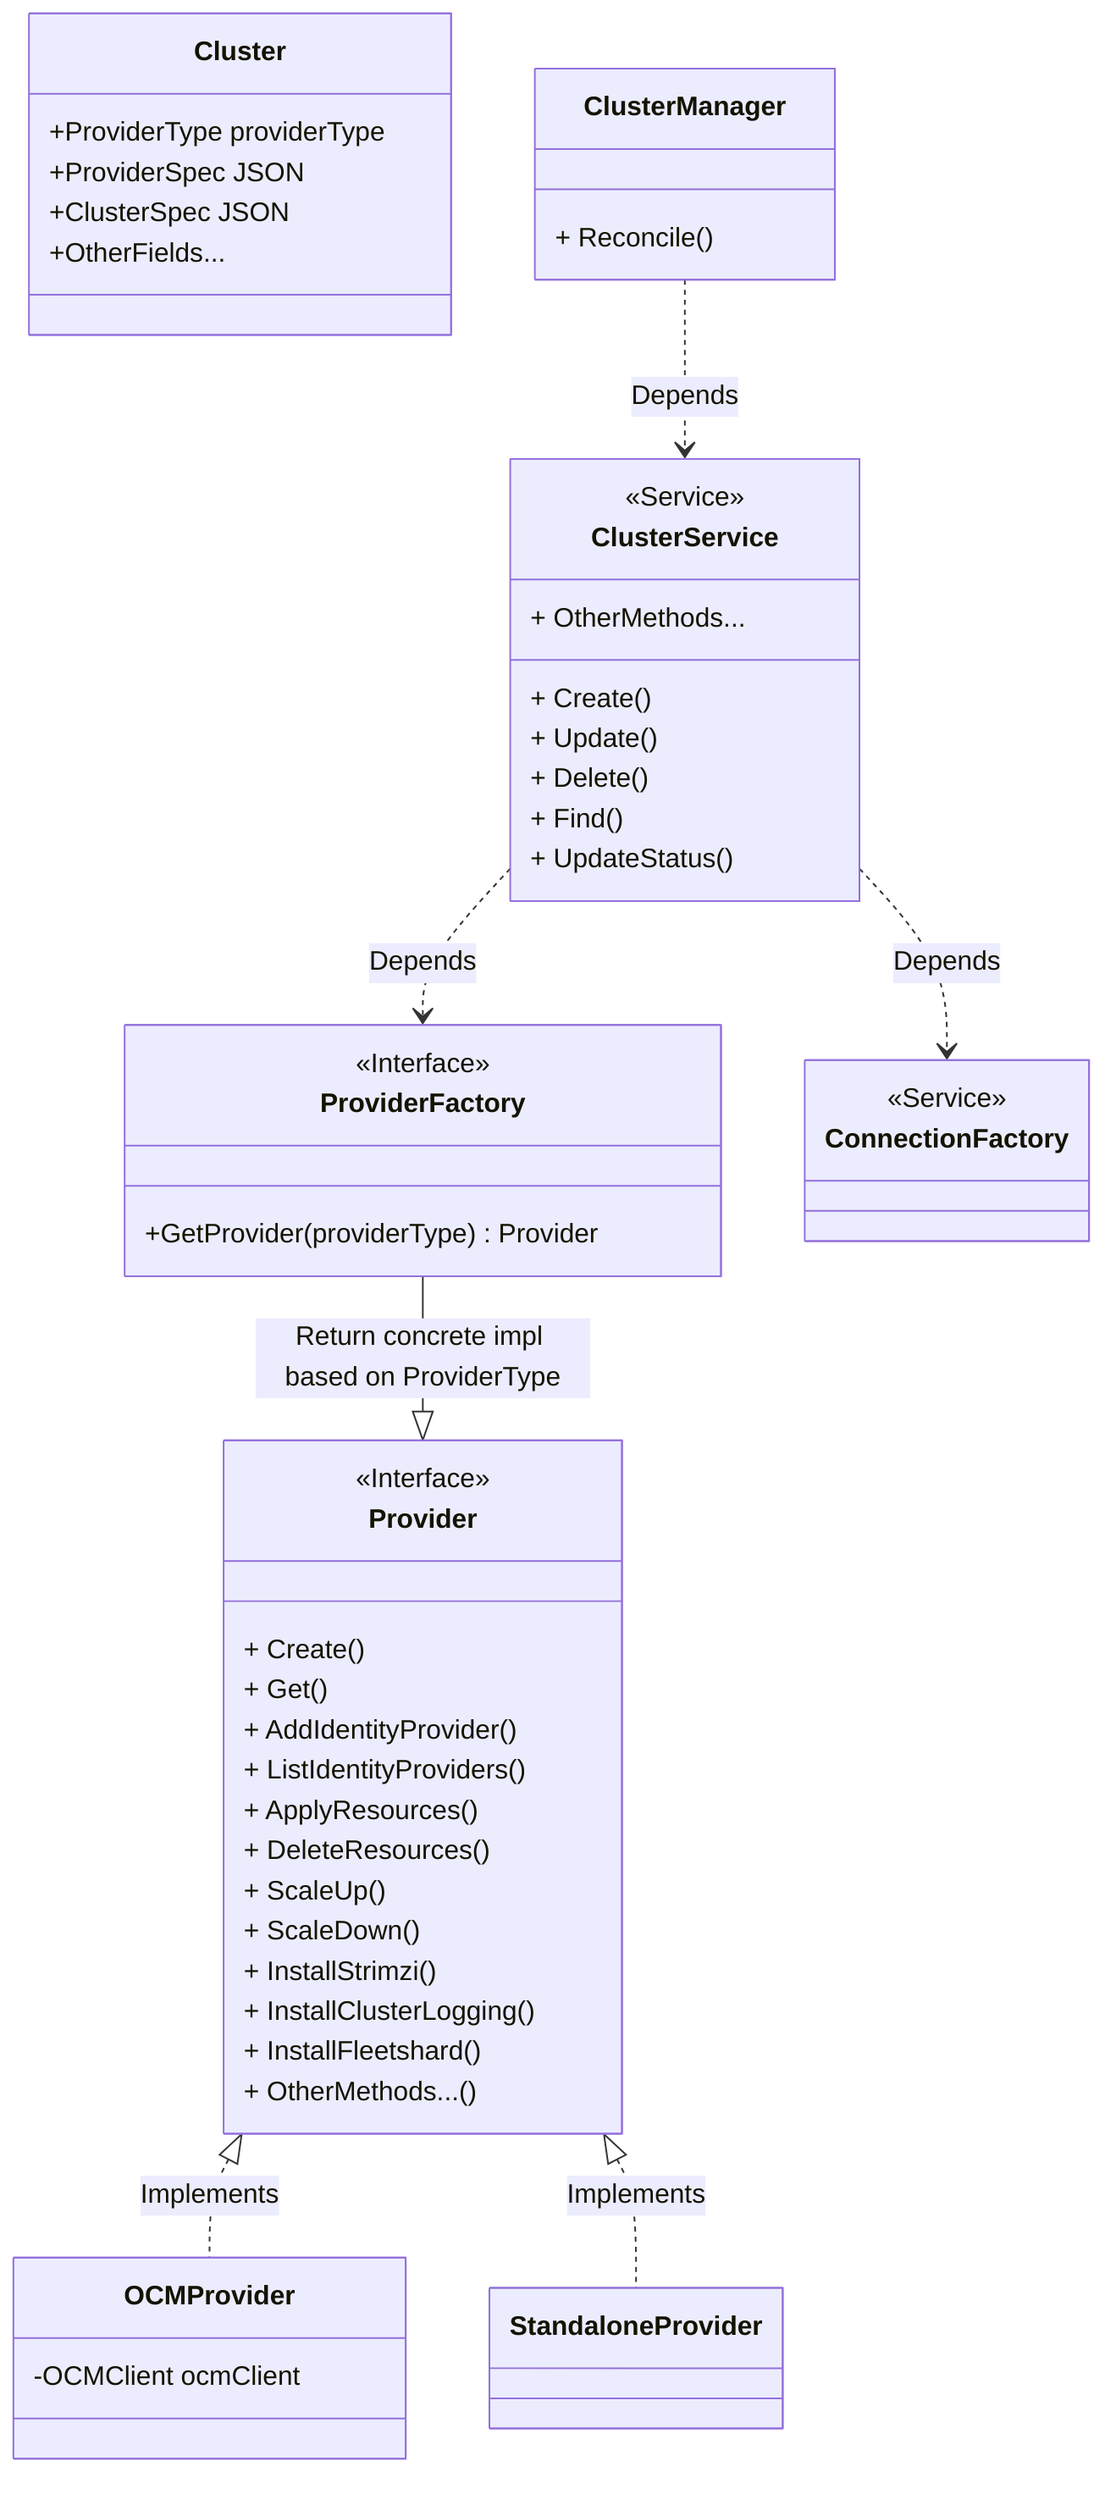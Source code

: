 classDiagram
  class Cluster {
      +ProviderType providerType
      +ProviderSpec JSON
      +ClusterSpec JSON
      +OtherFields...
  }

  class Provider {
      <<Interface>>
      + Create()
      + Get()
      + AddIdentityProvider()
      + ListIdentityProviders()
      + ApplyResources()
      + DeleteResources()
      + ScaleUp()
      + ScaleDown()
      + InstallStrimzi()
      + InstallClusterLogging()
      + InstallFleetshard()
      + OtherMethods...()
  }

  class ProviderFactory {
      <<Interface>>
      +GetProvider(providerType) Provider
  }

  class OCMProvider{
      -OCMClient ocmClient
  }
  class StandaloneProvider {

  }

  class ConnectionFactory {
      <<Service>>
  }

  class ClusterService {
      <<Service>>
      + Create()
      + Update()
      + Delete()
      + Find()
      + UpdateStatus()
      + OtherMethods...
  }

  class ClusterManager {
      + Reconcile()
  }

  Provider <|.. OCMProvider: Implements
  Provider <|.. StandaloneProvider: Implements
  ProviderFactory --|> Provider: Return concrete impl based on ProviderType
  ClusterService ..> ProviderFactory: Depends
  ClusterService ..> ConnectionFactory: Depends
  ClusterManager ..> ClusterService: Depends